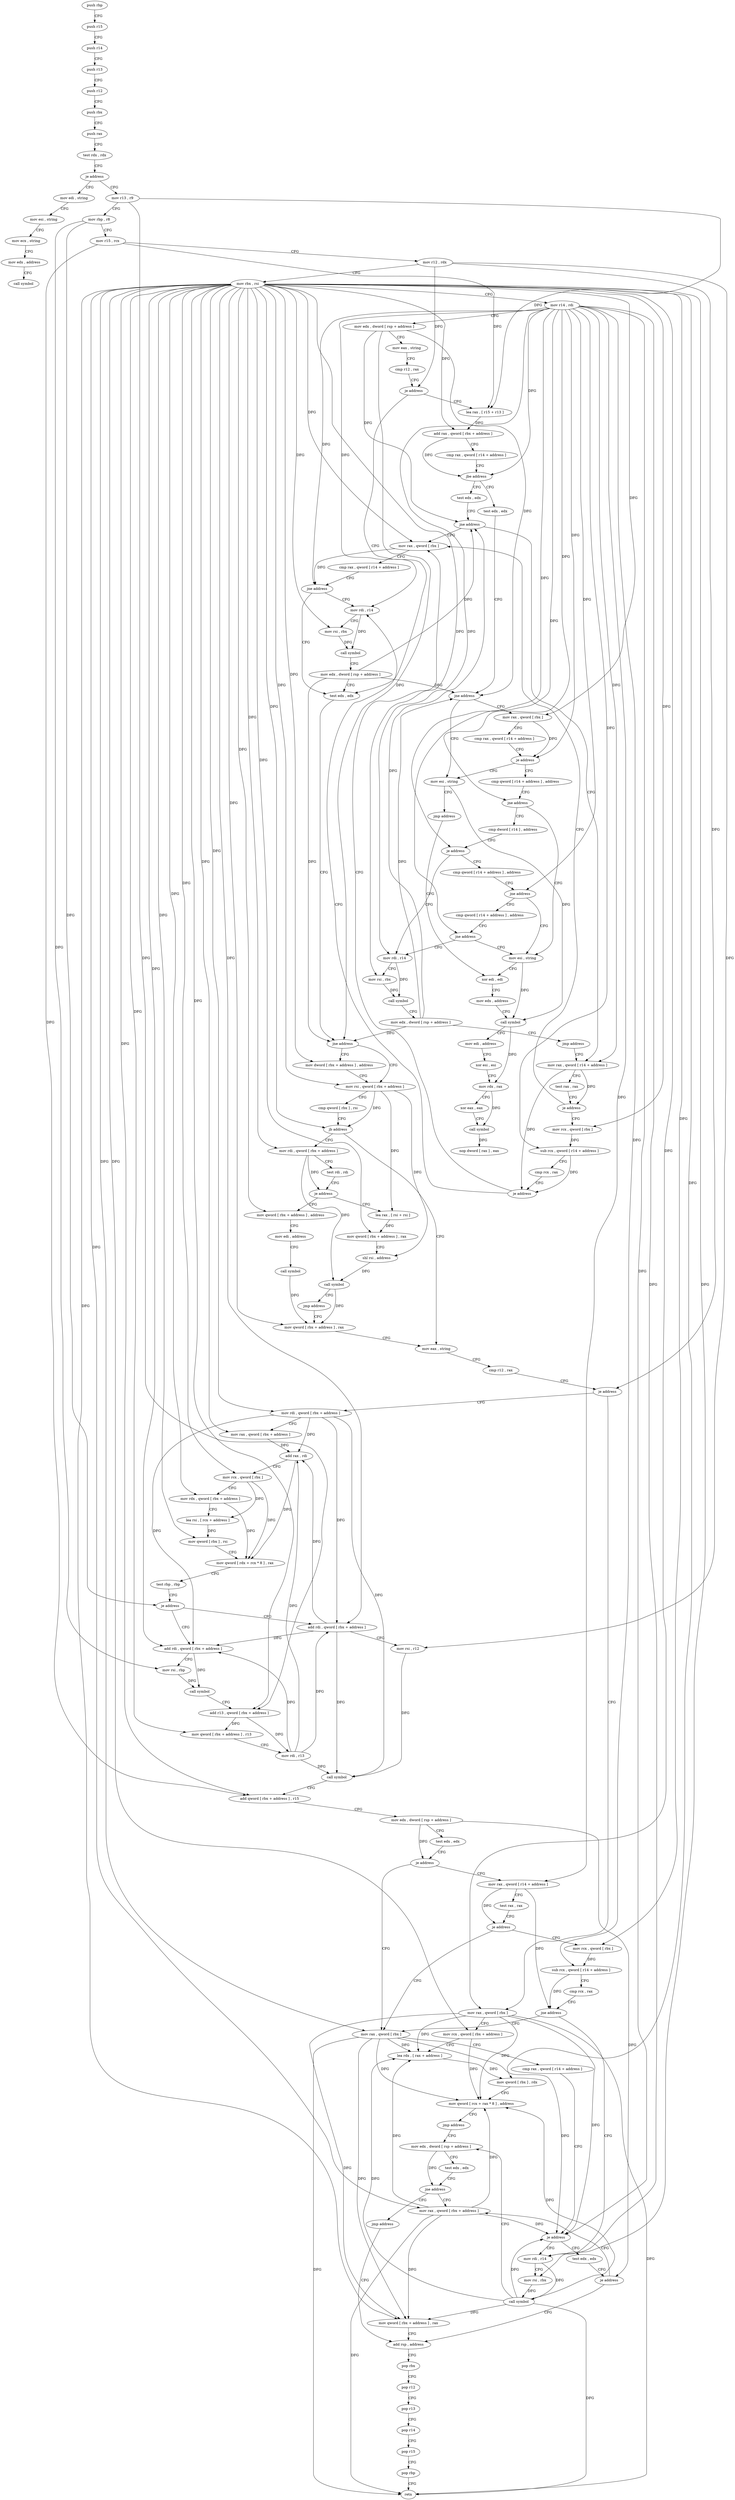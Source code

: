 digraph "func" {
"4254496" [label = "push rbp" ]
"4254497" [label = "push r15" ]
"4254499" [label = "push r14" ]
"4254501" [label = "push r13" ]
"4254503" [label = "push r12" ]
"4254505" [label = "push rbx" ]
"4254506" [label = "push rax" ]
"4254507" [label = "test rdx , rdx" ]
"4254510" [label = "je address" ]
"4254955" [label = "mov edi , string" ]
"4254516" [label = "mov r13 , r9" ]
"4254960" [label = "mov esi , string" ]
"4254965" [label = "mov ecx , string" ]
"4254970" [label = "mov edx , address" ]
"4254975" [label = "call symbol" ]
"4254519" [label = "mov rbp , r8" ]
"4254522" [label = "mov r15 , rcx" ]
"4254525" [label = "mov r12 , rdx" ]
"4254528" [label = "mov rbx , rsi" ]
"4254531" [label = "mov r14 , rdi" ]
"4254534" [label = "mov edx , dword [ rsp + address ]" ]
"4254538" [label = "mov eax , string" ]
"4254543" [label = "cmp r12 , rax" ]
"4254546" [label = "je address" ]
"4254692" [label = "test edx , edx" ]
"4254552" [label = "lea rax , [ r15 + r13 ]" ]
"4254694" [label = "jne address" ]
"4254703" [label = "mov rsi , qword [ rbx + address ]" ]
"4254696" [label = "mov dword [ rbx + address ] , address" ]
"4254556" [label = "add rax , qword [ rbx + address ]" ]
"4254560" [label = "cmp rax , qword [ r14 + address ]" ]
"4254564" [label = "jbe address" ]
"4254643" [label = "test edx , edx" ]
"4254566" [label = "test edx , edx" ]
"4254707" [label = "cmp qword [ rbx ] , rsi" ]
"4254710" [label = "jb address" ]
"4254762" [label = "mov eax , string" ]
"4254712" [label = "mov rdi , qword [ rbx + address ]" ]
"4254645" [label = "jne address" ]
"4254668" [label = "mov rax , qword [ rbx ]" ]
"4254647" [label = "mov rax , qword [ r14 + address ]" ]
"4254568" [label = "jne address" ]
"4254980" [label = "mov esi , string" ]
"4254574" [label = "mov rax , qword [ rbx ]" ]
"4254767" [label = "cmp r12 , rax" ]
"4254770" [label = "je address" ]
"4254889" [label = "mov rax , qword [ rbx ]" ]
"4254772" [label = "mov rdi , qword [ rbx + address ]" ]
"4254716" [label = "test rdi , rdi" ]
"4254719" [label = "je address" ]
"4254740" [label = "mov qword [ rbx + address ] , address" ]
"4254721" [label = "lea rax , [ rsi + rsi ]" ]
"4254671" [label = "cmp rax , qword [ r14 + address ]" ]
"4254675" [label = "jne address" ]
"4254677" [label = "mov rdi , r14" ]
"4254651" [label = "test rax , rax" ]
"4254654" [label = "je address" ]
"4254656" [label = "mov rcx , qword [ rbx ]" ]
"4254985" [label = "jmp address" ]
"4254992" [label = "xor edi , edi" ]
"4254577" [label = "cmp rax , qword [ r14 + address ]" ]
"4254581" [label = "je address" ]
"4254587" [label = "cmp qword [ r14 + address ] , address" ]
"4254892" [label = "mov rcx , qword [ rbx + address ]" ]
"4254896" [label = "lea rdx , [ rax + address ]" ]
"4254900" [label = "mov qword [ rbx ] , rdx" ]
"4254903" [label = "mov qword [ rcx + rax * 8 ] , address" ]
"4254911" [label = "jmp address" ]
"4254945" [label = "mov edx , dword [ rsp + address ]" ]
"4254776" [label = "mov rax , qword [ rbx + address ]" ]
"4254780" [label = "add rax , rdi" ]
"4254783" [label = "mov rcx , qword [ rbx ]" ]
"4254786" [label = "mov rdx , qword [ rbx + address ]" ]
"4254790" [label = "lea rsi , [ rcx + address ]" ]
"4254794" [label = "mov qword [ rbx ] , rsi" ]
"4254797" [label = "mov qword [ rdx + rcx * 8 ] , rax" ]
"4254801" [label = "test rbp , rbp" ]
"4254804" [label = "je address" ]
"4254829" [label = "add rdi , qword [ rbx + address ]" ]
"4254806" [label = "add rdi , qword [ rbx + address ]" ]
"4254748" [label = "mov edi , address" ]
"4254753" [label = "call symbol" ]
"4254758" [label = "mov qword [ rbx + address ] , rax" ]
"4254725" [label = "mov qword [ rbx + address ] , rax" ]
"4254729" [label = "shl rsi , address" ]
"4254733" [label = "call symbol" ]
"4254738" [label = "jmp address" ]
"4254680" [label = "mov rsi , rbx" ]
"4254683" [label = "call symbol" ]
"4254688" [label = "mov edx , dword [ rsp + address ]" ]
"4254659" [label = "sub rcx , qword [ r14 + address ]" ]
"4254663" [label = "cmp rcx , rax" ]
"4254666" [label = "je address" ]
"4254994" [label = "mov edx , address" ]
"4254999" [label = "call symbol" ]
"4255004" [label = "mov edi , address" ]
"4255009" [label = "xor esi , esi" ]
"4255011" [label = "mov rdx , rax" ]
"4255014" [label = "xor eax , eax" ]
"4255016" [label = "call symbol" ]
"4255021" [label = "nop dword [ rax ] , eax" ]
"4254592" [label = "jne address" ]
"4254987" [label = "mov esi , string" ]
"4254598" [label = "cmp dword [ r14 ] , address" ]
"4254949" [label = "test edx , edx" ]
"4254951" [label = "jne address" ]
"4254866" [label = "mov rax , qword [ rbx + address ]" ]
"4254953" [label = "jmp address" ]
"4254833" [label = "mov rsi , r12" ]
"4254836" [label = "call symbol" ]
"4254841" [label = "add qword [ rbx + address ] , r15" ]
"4254845" [label = "mov edx , dword [ rsp + address ]" ]
"4254849" [label = "test edx , edx" ]
"4254851" [label = "je address" ]
"4254913" [label = "mov rax , qword [ r14 + address ]" ]
"4254853" [label = "mov rax , qword [ rbx ]" ]
"4254810" [label = "mov rsi , rbp" ]
"4254813" [label = "call symbol" ]
"4254818" [label = "add r13 , qword [ rbx + address ]" ]
"4254822" [label = "mov qword [ rbx + address ] , r13" ]
"4254826" [label = "mov rdi , r13" ]
"4254602" [label = "je address" ]
"4254626" [label = "mov rdi , r14" ]
"4254604" [label = "cmp qword [ r14 + address ] , address" ]
"4254870" [label = "mov qword [ rbx + address ] , rax" ]
"4254874" [label = "add rsp , address" ]
"4254917" [label = "test rax , rax" ]
"4254920" [label = "je address" ]
"4254922" [label = "mov rcx , qword [ rbx ]" ]
"4254856" [label = "cmp rax , qword [ r14 + address ]" ]
"4254860" [label = "je address" ]
"4254934" [label = "mov rdi , r14" ]
"4254862" [label = "test edx , edx" ]
"4254629" [label = "mov rsi , rbx" ]
"4254632" [label = "call symbol" ]
"4254637" [label = "mov edx , dword [ rsp + address ]" ]
"4254641" [label = "jmp address" ]
"4254609" [label = "jne address" ]
"4254615" [label = "cmp qword [ r14 + address ] , address" ]
"4254878" [label = "pop rbx" ]
"4254879" [label = "pop r12" ]
"4254881" [label = "pop r13" ]
"4254883" [label = "pop r14" ]
"4254885" [label = "pop r15" ]
"4254887" [label = "pop rbp" ]
"4254888" [label = "retn" ]
"4254925" [label = "sub rcx , qword [ r14 + address ]" ]
"4254929" [label = "cmp rcx , rax" ]
"4254932" [label = "jne address" ]
"4254937" [label = "mov rsi , rbx" ]
"4254940" [label = "call symbol" ]
"4254864" [label = "je address" ]
"4254620" [label = "jne address" ]
"4254496" -> "4254497" [ label = "CFG" ]
"4254497" -> "4254499" [ label = "CFG" ]
"4254499" -> "4254501" [ label = "CFG" ]
"4254501" -> "4254503" [ label = "CFG" ]
"4254503" -> "4254505" [ label = "CFG" ]
"4254505" -> "4254506" [ label = "CFG" ]
"4254506" -> "4254507" [ label = "CFG" ]
"4254507" -> "4254510" [ label = "CFG" ]
"4254510" -> "4254955" [ label = "CFG" ]
"4254510" -> "4254516" [ label = "CFG" ]
"4254955" -> "4254960" [ label = "CFG" ]
"4254516" -> "4254519" [ label = "CFG" ]
"4254516" -> "4254552" [ label = "DFG" ]
"4254516" -> "4254818" [ label = "DFG" ]
"4254960" -> "4254965" [ label = "CFG" ]
"4254965" -> "4254970" [ label = "CFG" ]
"4254970" -> "4254975" [ label = "CFG" ]
"4254519" -> "4254522" [ label = "CFG" ]
"4254519" -> "4254804" [ label = "DFG" ]
"4254519" -> "4254810" [ label = "DFG" ]
"4254522" -> "4254525" [ label = "CFG" ]
"4254522" -> "4254552" [ label = "DFG" ]
"4254522" -> "4254841" [ label = "DFG" ]
"4254525" -> "4254528" [ label = "CFG" ]
"4254525" -> "4254546" [ label = "DFG" ]
"4254525" -> "4254770" [ label = "DFG" ]
"4254525" -> "4254833" [ label = "DFG" ]
"4254528" -> "4254531" [ label = "CFG" ]
"4254528" -> "4254556" [ label = "DFG" ]
"4254528" -> "4254703" [ label = "DFG" ]
"4254528" -> "4254710" [ label = "DFG" ]
"4254528" -> "4254696" [ label = "DFG" ]
"4254528" -> "4254712" [ label = "DFG" ]
"4254528" -> "4254668" [ label = "DFG" ]
"4254528" -> "4254574" [ label = "DFG" ]
"4254528" -> "4254889" [ label = "DFG" ]
"4254528" -> "4254892" [ label = "DFG" ]
"4254528" -> "4254900" [ label = "DFG" ]
"4254528" -> "4254772" [ label = "DFG" ]
"4254528" -> "4254776" [ label = "DFG" ]
"4254528" -> "4254783" [ label = "DFG" ]
"4254528" -> "4254786" [ label = "DFG" ]
"4254528" -> "4254794" [ label = "DFG" ]
"4254528" -> "4254740" [ label = "DFG" ]
"4254528" -> "4254725" [ label = "DFG" ]
"4254528" -> "4254680" [ label = "DFG" ]
"4254528" -> "4254656" [ label = "DFG" ]
"4254528" -> "4254829" [ label = "DFG" ]
"4254528" -> "4254841" [ label = "DFG" ]
"4254528" -> "4254806" [ label = "DFG" ]
"4254528" -> "4254818" [ label = "DFG" ]
"4254528" -> "4254822" [ label = "DFG" ]
"4254528" -> "4254758" [ label = "DFG" ]
"4254528" -> "4254866" [ label = "DFG" ]
"4254528" -> "4254870" [ label = "DFG" ]
"4254528" -> "4254853" [ label = "DFG" ]
"4254528" -> "4254629" [ label = "DFG" ]
"4254528" -> "4254922" [ label = "DFG" ]
"4254528" -> "4254937" [ label = "DFG" ]
"4254531" -> "4254534" [ label = "CFG" ]
"4254531" -> "4254564" [ label = "DFG" ]
"4254531" -> "4254675" [ label = "DFG" ]
"4254531" -> "4254647" [ label = "DFG" ]
"4254531" -> "4254581" [ label = "DFG" ]
"4254531" -> "4254677" [ label = "DFG" ]
"4254531" -> "4254659" [ label = "DFG" ]
"4254531" -> "4254592" [ label = "DFG" ]
"4254531" -> "4254602" [ label = "DFG" ]
"4254531" -> "4254913" [ label = "DFG" ]
"4254531" -> "4254860" [ label = "DFG" ]
"4254531" -> "4254626" [ label = "DFG" ]
"4254531" -> "4254609" [ label = "DFG" ]
"4254531" -> "4254925" [ label = "DFG" ]
"4254531" -> "4254934" [ label = "DFG" ]
"4254531" -> "4254620" [ label = "DFG" ]
"4254534" -> "4254538" [ label = "CFG" ]
"4254534" -> "4254694" [ label = "DFG" ]
"4254534" -> "4254645" [ label = "DFG" ]
"4254534" -> "4254568" [ label = "DFG" ]
"4254538" -> "4254543" [ label = "CFG" ]
"4254543" -> "4254546" [ label = "CFG" ]
"4254546" -> "4254692" [ label = "CFG" ]
"4254546" -> "4254552" [ label = "CFG" ]
"4254692" -> "4254694" [ label = "CFG" ]
"4254552" -> "4254556" [ label = "DFG" ]
"4254694" -> "4254703" [ label = "CFG" ]
"4254694" -> "4254696" [ label = "CFG" ]
"4254703" -> "4254707" [ label = "CFG" ]
"4254703" -> "4254710" [ label = "DFG" ]
"4254703" -> "4254721" [ label = "DFG" ]
"4254703" -> "4254729" [ label = "DFG" ]
"4254696" -> "4254703" [ label = "CFG" ]
"4254556" -> "4254560" [ label = "CFG" ]
"4254556" -> "4254564" [ label = "DFG" ]
"4254560" -> "4254564" [ label = "CFG" ]
"4254564" -> "4254643" [ label = "CFG" ]
"4254564" -> "4254566" [ label = "CFG" ]
"4254643" -> "4254645" [ label = "CFG" ]
"4254566" -> "4254568" [ label = "CFG" ]
"4254707" -> "4254710" [ label = "CFG" ]
"4254710" -> "4254762" [ label = "CFG" ]
"4254710" -> "4254712" [ label = "CFG" ]
"4254762" -> "4254767" [ label = "CFG" ]
"4254712" -> "4254716" [ label = "CFG" ]
"4254712" -> "4254719" [ label = "DFG" ]
"4254712" -> "4254733" [ label = "DFG" ]
"4254645" -> "4254668" [ label = "CFG" ]
"4254645" -> "4254647" [ label = "CFG" ]
"4254668" -> "4254671" [ label = "CFG" ]
"4254668" -> "4254675" [ label = "DFG" ]
"4254647" -> "4254651" [ label = "CFG" ]
"4254647" -> "4254654" [ label = "DFG" ]
"4254647" -> "4254666" [ label = "DFG" ]
"4254568" -> "4254980" [ label = "CFG" ]
"4254568" -> "4254574" [ label = "CFG" ]
"4254980" -> "4254985" [ label = "CFG" ]
"4254980" -> "4254999" [ label = "DFG" ]
"4254574" -> "4254577" [ label = "CFG" ]
"4254574" -> "4254581" [ label = "DFG" ]
"4254767" -> "4254770" [ label = "CFG" ]
"4254770" -> "4254889" [ label = "CFG" ]
"4254770" -> "4254772" [ label = "CFG" ]
"4254889" -> "4254892" [ label = "CFG" ]
"4254889" -> "4254896" [ label = "DFG" ]
"4254889" -> "4254903" [ label = "DFG" ]
"4254889" -> "4254870" [ label = "DFG" ]
"4254889" -> "4254860" [ label = "DFG" ]
"4254889" -> "4254888" [ label = "DFG" ]
"4254772" -> "4254776" [ label = "CFG" ]
"4254772" -> "4254780" [ label = "DFG" ]
"4254772" -> "4254829" [ label = "DFG" ]
"4254772" -> "4254836" [ label = "DFG" ]
"4254772" -> "4254806" [ label = "DFG" ]
"4254716" -> "4254719" [ label = "CFG" ]
"4254719" -> "4254740" [ label = "CFG" ]
"4254719" -> "4254721" [ label = "CFG" ]
"4254740" -> "4254748" [ label = "CFG" ]
"4254721" -> "4254725" [ label = "DFG" ]
"4254671" -> "4254675" [ label = "CFG" ]
"4254675" -> "4254692" [ label = "CFG" ]
"4254675" -> "4254677" [ label = "CFG" ]
"4254677" -> "4254680" [ label = "CFG" ]
"4254677" -> "4254683" [ label = "DFG" ]
"4254651" -> "4254654" [ label = "CFG" ]
"4254654" -> "4254668" [ label = "CFG" ]
"4254654" -> "4254656" [ label = "CFG" ]
"4254656" -> "4254659" [ label = "DFG" ]
"4254985" -> "4254992" [ label = "CFG" ]
"4254992" -> "4254994" [ label = "CFG" ]
"4254577" -> "4254581" [ label = "CFG" ]
"4254581" -> "4254980" [ label = "CFG" ]
"4254581" -> "4254587" [ label = "CFG" ]
"4254587" -> "4254592" [ label = "CFG" ]
"4254892" -> "4254896" [ label = "CFG" ]
"4254892" -> "4254903" [ label = "DFG" ]
"4254896" -> "4254900" [ label = "DFG" ]
"4254900" -> "4254903" [ label = "CFG" ]
"4254903" -> "4254911" [ label = "CFG" ]
"4254911" -> "4254945" [ label = "CFG" ]
"4254945" -> "4254949" [ label = "CFG" ]
"4254945" -> "4254951" [ label = "DFG" ]
"4254776" -> "4254780" [ label = "DFG" ]
"4254780" -> "4254783" [ label = "CFG" ]
"4254780" -> "4254797" [ label = "DFG" ]
"4254783" -> "4254786" [ label = "CFG" ]
"4254783" -> "4254790" [ label = "DFG" ]
"4254783" -> "4254797" [ label = "DFG" ]
"4254786" -> "4254790" [ label = "CFG" ]
"4254786" -> "4254797" [ label = "DFG" ]
"4254790" -> "4254794" [ label = "DFG" ]
"4254794" -> "4254797" [ label = "CFG" ]
"4254797" -> "4254801" [ label = "CFG" ]
"4254801" -> "4254804" [ label = "CFG" ]
"4254804" -> "4254829" [ label = "CFG" ]
"4254804" -> "4254806" [ label = "CFG" ]
"4254829" -> "4254833" [ label = "CFG" ]
"4254829" -> "4254780" [ label = "DFG" ]
"4254829" -> "4254836" [ label = "DFG" ]
"4254829" -> "4254806" [ label = "DFG" ]
"4254806" -> "4254810" [ label = "CFG" ]
"4254806" -> "4254813" [ label = "DFG" ]
"4254748" -> "4254753" [ label = "CFG" ]
"4254753" -> "4254758" [ label = "DFG" ]
"4254758" -> "4254762" [ label = "CFG" ]
"4254725" -> "4254729" [ label = "CFG" ]
"4254729" -> "4254733" [ label = "DFG" ]
"4254733" -> "4254738" [ label = "CFG" ]
"4254733" -> "4254758" [ label = "DFG" ]
"4254738" -> "4254758" [ label = "CFG" ]
"4254680" -> "4254683" [ label = "DFG" ]
"4254683" -> "4254688" [ label = "CFG" ]
"4254688" -> "4254692" [ label = "CFG" ]
"4254688" -> "4254694" [ label = "DFG" ]
"4254688" -> "4254645" [ label = "DFG" ]
"4254688" -> "4254568" [ label = "DFG" ]
"4254659" -> "4254663" [ label = "CFG" ]
"4254659" -> "4254666" [ label = "DFG" ]
"4254663" -> "4254666" [ label = "CFG" ]
"4254666" -> "4254677" [ label = "CFG" ]
"4254666" -> "4254668" [ label = "CFG" ]
"4254994" -> "4254999" [ label = "CFG" ]
"4254999" -> "4255004" [ label = "CFG" ]
"4254999" -> "4255011" [ label = "DFG" ]
"4255004" -> "4255009" [ label = "CFG" ]
"4255009" -> "4255011" [ label = "CFG" ]
"4255011" -> "4255014" [ label = "CFG" ]
"4255011" -> "4255016" [ label = "DFG" ]
"4255014" -> "4255016" [ label = "CFG" ]
"4255016" -> "4255021" [ label = "DFG" ]
"4254592" -> "4254987" [ label = "CFG" ]
"4254592" -> "4254598" [ label = "CFG" ]
"4254987" -> "4254992" [ label = "CFG" ]
"4254987" -> "4254999" [ label = "DFG" ]
"4254598" -> "4254602" [ label = "CFG" ]
"4254949" -> "4254951" [ label = "CFG" ]
"4254951" -> "4254866" [ label = "CFG" ]
"4254951" -> "4254953" [ label = "CFG" ]
"4254866" -> "4254870" [ label = "DFG" ]
"4254866" -> "4254896" [ label = "DFG" ]
"4254866" -> "4254903" [ label = "DFG" ]
"4254866" -> "4254860" [ label = "DFG" ]
"4254866" -> "4254888" [ label = "DFG" ]
"4254953" -> "4254874" [ label = "CFG" ]
"4254833" -> "4254836" [ label = "DFG" ]
"4254836" -> "4254841" [ label = "CFG" ]
"4254841" -> "4254845" [ label = "CFG" ]
"4254845" -> "4254849" [ label = "CFG" ]
"4254845" -> "4254851" [ label = "DFG" ]
"4254845" -> "4254864" [ label = "DFG" ]
"4254849" -> "4254851" [ label = "CFG" ]
"4254851" -> "4254913" [ label = "CFG" ]
"4254851" -> "4254853" [ label = "CFG" ]
"4254913" -> "4254917" [ label = "CFG" ]
"4254913" -> "4254920" [ label = "DFG" ]
"4254913" -> "4254932" [ label = "DFG" ]
"4254853" -> "4254856" [ label = "CFG" ]
"4254853" -> "4254896" [ label = "DFG" ]
"4254853" -> "4254903" [ label = "DFG" ]
"4254853" -> "4254870" [ label = "DFG" ]
"4254853" -> "4254860" [ label = "DFG" ]
"4254853" -> "4254888" [ label = "DFG" ]
"4254810" -> "4254813" [ label = "DFG" ]
"4254813" -> "4254818" [ label = "CFG" ]
"4254818" -> "4254822" [ label = "DFG" ]
"4254818" -> "4254826" [ label = "DFG" ]
"4254822" -> "4254826" [ label = "CFG" ]
"4254826" -> "4254829" [ label = "DFG" ]
"4254826" -> "4254780" [ label = "DFG" ]
"4254826" -> "4254836" [ label = "DFG" ]
"4254826" -> "4254806" [ label = "DFG" ]
"4254602" -> "4254626" [ label = "CFG" ]
"4254602" -> "4254604" [ label = "CFG" ]
"4254626" -> "4254629" [ label = "CFG" ]
"4254626" -> "4254632" [ label = "DFG" ]
"4254604" -> "4254609" [ label = "CFG" ]
"4254870" -> "4254874" [ label = "CFG" ]
"4254874" -> "4254878" [ label = "CFG" ]
"4254917" -> "4254920" [ label = "CFG" ]
"4254920" -> "4254853" [ label = "CFG" ]
"4254920" -> "4254922" [ label = "CFG" ]
"4254922" -> "4254925" [ label = "DFG" ]
"4254856" -> "4254860" [ label = "CFG" ]
"4254860" -> "4254934" [ label = "CFG" ]
"4254860" -> "4254862" [ label = "CFG" ]
"4254934" -> "4254937" [ label = "CFG" ]
"4254934" -> "4254940" [ label = "DFG" ]
"4254862" -> "4254864" [ label = "CFG" ]
"4254629" -> "4254632" [ label = "DFG" ]
"4254632" -> "4254637" [ label = "CFG" ]
"4254637" -> "4254641" [ label = "CFG" ]
"4254637" -> "4254694" [ label = "DFG" ]
"4254637" -> "4254645" [ label = "DFG" ]
"4254637" -> "4254568" [ label = "DFG" ]
"4254641" -> "4254647" [ label = "CFG" ]
"4254609" -> "4254987" [ label = "CFG" ]
"4254609" -> "4254615" [ label = "CFG" ]
"4254615" -> "4254620" [ label = "CFG" ]
"4254878" -> "4254879" [ label = "CFG" ]
"4254879" -> "4254881" [ label = "CFG" ]
"4254881" -> "4254883" [ label = "CFG" ]
"4254883" -> "4254885" [ label = "CFG" ]
"4254885" -> "4254887" [ label = "CFG" ]
"4254887" -> "4254888" [ label = "CFG" ]
"4254925" -> "4254929" [ label = "CFG" ]
"4254925" -> "4254932" [ label = "DFG" ]
"4254929" -> "4254932" [ label = "CFG" ]
"4254932" -> "4254853" [ label = "CFG" ]
"4254932" -> "4254934" [ label = "CFG" ]
"4254937" -> "4254940" [ label = "DFG" ]
"4254940" -> "4254945" [ label = "CFG" ]
"4254940" -> "4254896" [ label = "DFG" ]
"4254940" -> "4254903" [ label = "DFG" ]
"4254940" -> "4254870" [ label = "DFG" ]
"4254940" -> "4254860" [ label = "DFG" ]
"4254940" -> "4254888" [ label = "DFG" ]
"4254864" -> "4254874" [ label = "CFG" ]
"4254864" -> "4254866" [ label = "CFG" ]
"4254620" -> "4254987" [ label = "CFG" ]
"4254620" -> "4254626" [ label = "CFG" ]
}
